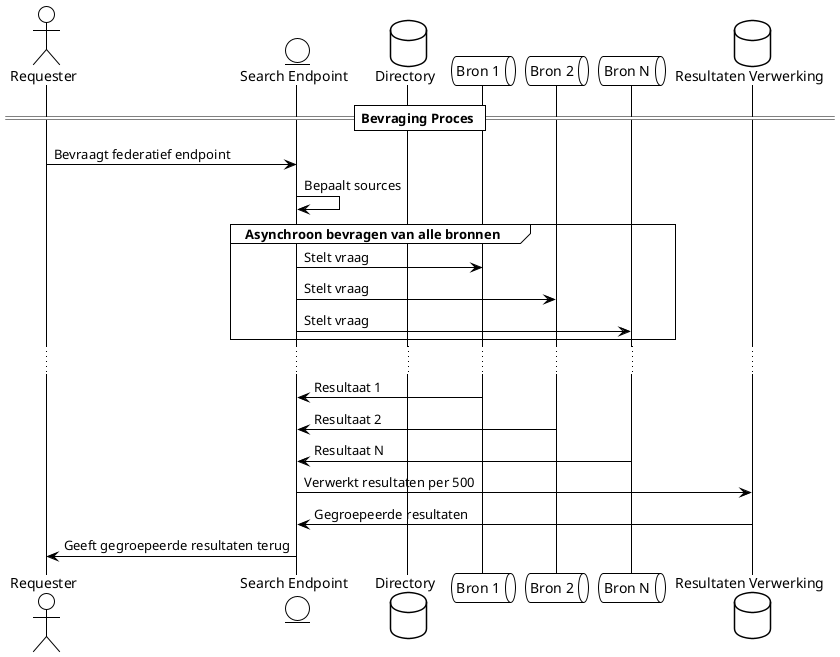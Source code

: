 @startuml
!theme plain

actor Requester as "Requester"
entity "Search Endpoint" as FE
database "Directory" as Dir
queue "Bron 1" as B1
queue "Bron 2" as B2
queue "Bron N" as BN
database "Resultaten Verwerking" as RV

== Bevraging Proces ==
Requester -> FE : Bevraagt federatief endpoint
FE -> FE : Bepaalt sources
group Asynchroon bevragen van alle bronnen
    FE -> B1 : Stelt vraag
    FE -> B2 : Stelt vraag
    FE -> BN : Stelt vraag
end
...
B1 -> FE : Resultaat 1
B2 -> FE : Resultaat 2
BN -> FE : Resultaat N
FE -> RV : Verwerkt resultaten per 500
RV -> FE : Gegroepeerde resultaten
FE -> Requester : Geeft gegroepeerde resultaten terug

@enduml